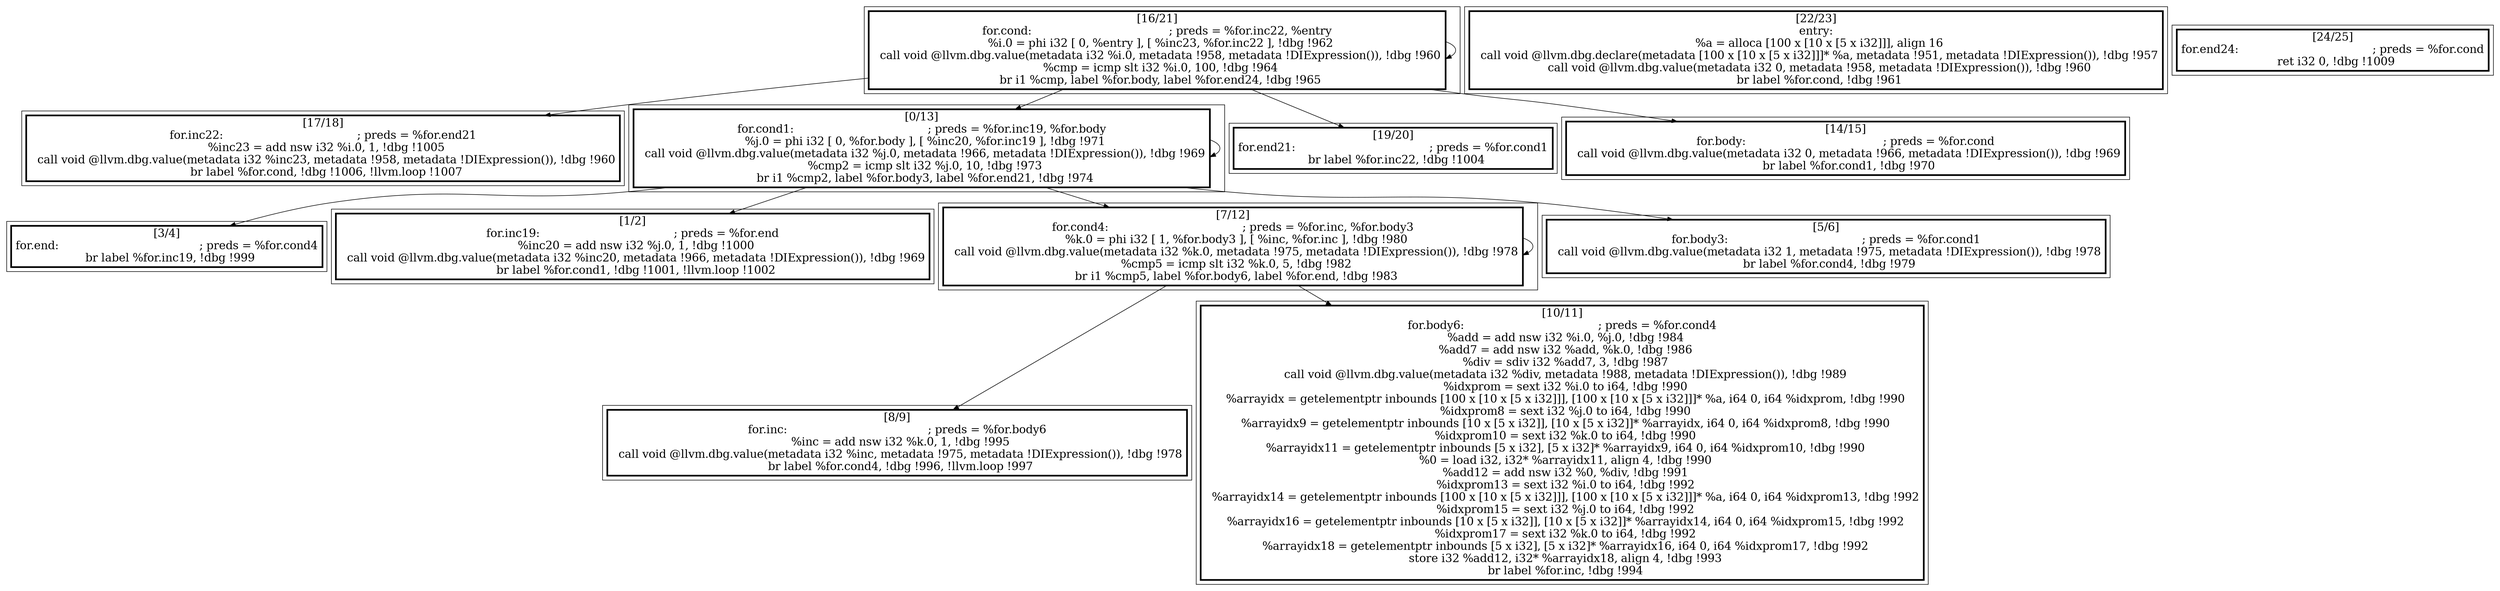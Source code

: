 
digraph G {



node66->node68 [ ]
node63->node58 [ ]
node63->node57 [ ]
node62->node61 [ ]
node66->node67 [ ]
node63->node62 [ ]
node63->node59 [ ]
node66->node63 [ ]
node62->node62 [ ]
node63->node63 [ ]
node66->node69 [ ]
node62->node60 [ ]
node66->node66 [ ]


subgraph cluster11 {


node68 [penwidth=3.0,fontsize=20,shape=rectangle,label="[17/18]
for.inc22:                                        ; preds = %for.end21
  %inc23 = add nsw i32 %i.0, 1, !dbg !1005
  call void @llvm.dbg.value(metadata i32 %inc23, metadata !958, metadata !DIExpression()), !dbg !960
  br label %for.cond, !dbg !1006, !llvm.loop !1007
" ]



}

subgraph cluster10 {


node67 [penwidth=3.0,fontsize=20,shape=rectangle,label="[19/20]
for.end21:                                        ; preds = %for.cond1
  br label %for.inc22, !dbg !1004
" ]



}

subgraph cluster9 {


node66 [penwidth=3.0,fontsize=20,shape=rectangle,label="[16/21]
for.cond:                                         ; preds = %for.inc22, %entry
  %i.0 = phi i32 [ 0, %entry ], [ %inc23, %for.inc22 ], !dbg !962
  call void @llvm.dbg.value(metadata i32 %i.0, metadata !958, metadata !DIExpression()), !dbg !960
  %cmp = icmp slt i32 %i.0, 100, !dbg !964
  br i1 %cmp, label %for.body, label %for.end24, !dbg !965
" ]



}

subgraph cluster8 {


node65 [penwidth=3.0,fontsize=20,shape=rectangle,label="[22/23]
entry:
  %a = alloca [100 x [10 x [5 x i32]]], align 16
  call void @llvm.dbg.declare(metadata [100 x [10 x [5 x i32]]]* %a, metadata !951, metadata !DIExpression()), !dbg !957
  call void @llvm.dbg.value(metadata i32 0, metadata !958, metadata !DIExpression()), !dbg !960
  br label %for.cond, !dbg !961
" ]



}

subgraph cluster7 {


node64 [penwidth=3.0,fontsize=20,shape=rectangle,label="[24/25]
for.end24:                                        ; preds = %for.cond
  ret i32 0, !dbg !1009
" ]



}

subgraph cluster6 {


node63 [penwidth=3.0,fontsize=20,shape=rectangle,label="[0/13]
for.cond1:                                        ; preds = %for.inc19, %for.body
  %j.0 = phi i32 [ 0, %for.body ], [ %inc20, %for.inc19 ], !dbg !971
  call void @llvm.dbg.value(metadata i32 %j.0, metadata !966, metadata !DIExpression()), !dbg !969
  %cmp2 = icmp slt i32 %j.0, 10, !dbg !973
  br i1 %cmp2, label %for.body3, label %for.end21, !dbg !974
" ]



}

subgraph cluster0 {


node57 [penwidth=3.0,fontsize=20,shape=rectangle,label="[1/2]
for.inc19:                                        ; preds = %for.end
  %inc20 = add nsw i32 %j.0, 1, !dbg !1000
  call void @llvm.dbg.value(metadata i32 %inc20, metadata !966, metadata !DIExpression()), !dbg !969
  br label %for.cond1, !dbg !1001, !llvm.loop !1002
" ]



}

subgraph cluster12 {


node69 [penwidth=3.0,fontsize=20,shape=rectangle,label="[14/15]
for.body:                                         ; preds = %for.cond
  call void @llvm.dbg.value(metadata i32 0, metadata !966, metadata !DIExpression()), !dbg !969
  br label %for.cond1, !dbg !970
" ]



}

subgraph cluster5 {


node62 [penwidth=3.0,fontsize=20,shape=rectangle,label="[7/12]
for.cond4:                                        ; preds = %for.inc, %for.body3
  %k.0 = phi i32 [ 1, %for.body3 ], [ %inc, %for.inc ], !dbg !980
  call void @llvm.dbg.value(metadata i32 %k.0, metadata !975, metadata !DIExpression()), !dbg !978
  %cmp5 = icmp slt i32 %k.0, 5, !dbg !982
  br i1 %cmp5, label %for.body6, label %for.end, !dbg !983
" ]



}

subgraph cluster1 {


node58 [penwidth=3.0,fontsize=20,shape=rectangle,label="[3/4]
for.end:                                          ; preds = %for.cond4
  br label %for.inc19, !dbg !999
" ]



}

subgraph cluster2 {


node59 [penwidth=3.0,fontsize=20,shape=rectangle,label="[5/6]
for.body3:                                        ; preds = %for.cond1
  call void @llvm.dbg.value(metadata i32 1, metadata !975, metadata !DIExpression()), !dbg !978
  br label %for.cond4, !dbg !979
" ]



}

subgraph cluster3 {


node60 [penwidth=3.0,fontsize=20,shape=rectangle,label="[10/11]
for.body6:                                        ; preds = %for.cond4
  %add = add nsw i32 %i.0, %j.0, !dbg !984
  %add7 = add nsw i32 %add, %k.0, !dbg !986
  %div = sdiv i32 %add7, 3, !dbg !987
  call void @llvm.dbg.value(metadata i32 %div, metadata !988, metadata !DIExpression()), !dbg !989
  %idxprom = sext i32 %i.0 to i64, !dbg !990
  %arrayidx = getelementptr inbounds [100 x [10 x [5 x i32]]], [100 x [10 x [5 x i32]]]* %a, i64 0, i64 %idxprom, !dbg !990
  %idxprom8 = sext i32 %j.0 to i64, !dbg !990
  %arrayidx9 = getelementptr inbounds [10 x [5 x i32]], [10 x [5 x i32]]* %arrayidx, i64 0, i64 %idxprom8, !dbg !990
  %idxprom10 = sext i32 %k.0 to i64, !dbg !990
  %arrayidx11 = getelementptr inbounds [5 x i32], [5 x i32]* %arrayidx9, i64 0, i64 %idxprom10, !dbg !990
  %0 = load i32, i32* %arrayidx11, align 4, !dbg !990
  %add12 = add nsw i32 %0, %div, !dbg !991
  %idxprom13 = sext i32 %i.0 to i64, !dbg !992
  %arrayidx14 = getelementptr inbounds [100 x [10 x [5 x i32]]], [100 x [10 x [5 x i32]]]* %a, i64 0, i64 %idxprom13, !dbg !992
  %idxprom15 = sext i32 %j.0 to i64, !dbg !992
  %arrayidx16 = getelementptr inbounds [10 x [5 x i32]], [10 x [5 x i32]]* %arrayidx14, i64 0, i64 %idxprom15, !dbg !992
  %idxprom17 = sext i32 %k.0 to i64, !dbg !992
  %arrayidx18 = getelementptr inbounds [5 x i32], [5 x i32]* %arrayidx16, i64 0, i64 %idxprom17, !dbg !992
  store i32 %add12, i32* %arrayidx18, align 4, !dbg !993
  br label %for.inc, !dbg !994
" ]



}

subgraph cluster4 {


node61 [penwidth=3.0,fontsize=20,shape=rectangle,label="[8/9]
for.inc:                                          ; preds = %for.body6
  %inc = add nsw i32 %k.0, 1, !dbg !995
  call void @llvm.dbg.value(metadata i32 %inc, metadata !975, metadata !DIExpression()), !dbg !978
  br label %for.cond4, !dbg !996, !llvm.loop !997
" ]



}

}
